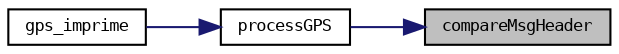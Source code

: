 digraph "compareMsgHeader"
{
 // LATEX_PDF_SIZE
  bgcolor="transparent";
  edge [fontname="DejaVuSansMono",fontsize="8",labelfontname="DejaVuSansMono",labelfontsize="8"];
  node [fontname="DejaVuSansMono",fontsize="8",shape=record];
  rankdir="RL";
  Node1 [label="compareMsgHeader",height=0.2,width=0.4,color="black", fillcolor="grey75", style="filled", fontcolor="black",tooltip=" "];
  Node1 -> Node2 [dir="back",color="midnightblue",fontsize="8",style="solid",fontname="DejaVuSansMono"];
  Node2 [label="processGPS",height=0.2,width=0.4,color="black",URL="$GPS_8h.html#ad604e63cc857e5663dfba96c37c66bc7",tooltip=" "];
  Node2 -> Node3 [dir="back",color="midnightblue",fontsize="8",style="solid",fontname="DejaVuSansMono"];
  Node3 [label="gps_imprime",height=0.2,width=0.4,color="black",URL="$GPS_8h.html#aaab66558a5f695df7a6fcc3baa340da3",tooltip=" "];
}
